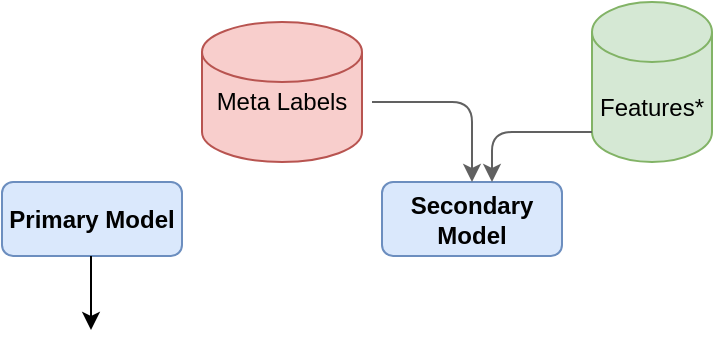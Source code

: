 <mxfile version="14.4.8" type="github">
  <diagram id="0SSeoz64cKMHNlkC2FtM" name="Page-1">
    <mxGraphModel dx="782" dy="437" grid="1" gridSize="10" guides="1" tooltips="1" connect="1" arrows="1" fold="1" page="1" pageScale="1" pageWidth="583" pageHeight="413" math="0" shadow="0">
      <root>
        <mxCell id="0" />
        <mxCell id="1" parent="0" />
        <mxCell id="gsCGEql7HApRzmA8ZIkv-4" value="&lt;b&gt;Primary Model&lt;/b&gt;" style="rounded=1;whiteSpace=wrap;html=1;fillColor=#dae8fc;strokeColor=#6c8ebf;" vertex="1" parent="1">
          <mxGeometry x="125" y="110" width="90" height="37" as="geometry" />
        </mxCell>
        <mxCell id="gsCGEql7HApRzmA8ZIkv-8" value="" style="endArrow=classic;html=1;" edge="1" parent="1">
          <mxGeometry width="50" height="50" relative="1" as="geometry">
            <mxPoint x="169.5" y="147" as="sourcePoint" />
            <mxPoint x="169.5" y="184" as="targetPoint" />
          </mxGeometry>
        </mxCell>
        <mxCell id="gsCGEql7HApRzmA8ZIkv-10" value="&lt;b&gt;Secondary Model&lt;/b&gt;" style="rounded=1;whiteSpace=wrap;html=1;fillColor=#dae8fc;strokeColor=#6c8ebf;" vertex="1" parent="1">
          <mxGeometry x="315" y="110" width="90" height="37" as="geometry" />
        </mxCell>
        <mxCell id="gsCGEql7HApRzmA8ZIkv-13" value="" style="shape=cylinder3;whiteSpace=wrap;html=1;boundedLbl=1;backgroundOutline=1;size=15;fillColor=#f8cecc;strokeColor=#b85450;" vertex="1" parent="1">
          <mxGeometry x="225" y="30" width="80" height="70" as="geometry" />
        </mxCell>
        <mxCell id="gsCGEql7HApRzmA8ZIkv-14" value="Meta Labels" style="text;html=1;strokeColor=none;fillColor=none;align=center;verticalAlign=middle;whiteSpace=wrap;rounded=0;" vertex="1" parent="1">
          <mxGeometry x="230" y="60" width="70" height="20" as="geometry" />
        </mxCell>
        <mxCell id="gsCGEql7HApRzmA8ZIkv-17" value="" style="endArrow=classic;html=1;strokeColor=#616161;entryX=0.5;entryY=0;entryDx=0;entryDy=0;" edge="1" parent="1" target="gsCGEql7HApRzmA8ZIkv-10">
          <mxGeometry width="50" height="50" relative="1" as="geometry">
            <mxPoint x="310" y="70" as="sourcePoint" />
            <mxPoint x="360" y="100" as="targetPoint" />
            <Array as="points">
              <mxPoint x="360" y="70" />
            </Array>
          </mxGeometry>
        </mxCell>
        <mxCell id="gsCGEql7HApRzmA8ZIkv-18" value="Features*" style="shape=cylinder3;whiteSpace=wrap;html=1;boundedLbl=1;backgroundOutline=1;size=15;fillColor=#d5e8d4;strokeColor=#82b366;" vertex="1" parent="1">
          <mxGeometry x="420" y="20" width="60" height="80" as="geometry" />
        </mxCell>
        <mxCell id="gsCGEql7HApRzmA8ZIkv-20" value="" style="endArrow=classic;html=1;strokeColor=#616161;exitX=0;exitY=1;exitDx=0;exitDy=-15;exitPerimeter=0;" edge="1" parent="1" source="gsCGEql7HApRzmA8ZIkv-18">
          <mxGeometry width="50" height="50" relative="1" as="geometry">
            <mxPoint x="370" y="70" as="sourcePoint" />
            <mxPoint x="370" y="110" as="targetPoint" />
            <Array as="points">
              <mxPoint x="370" y="85" />
            </Array>
          </mxGeometry>
        </mxCell>
      </root>
    </mxGraphModel>
  </diagram>
</mxfile>
